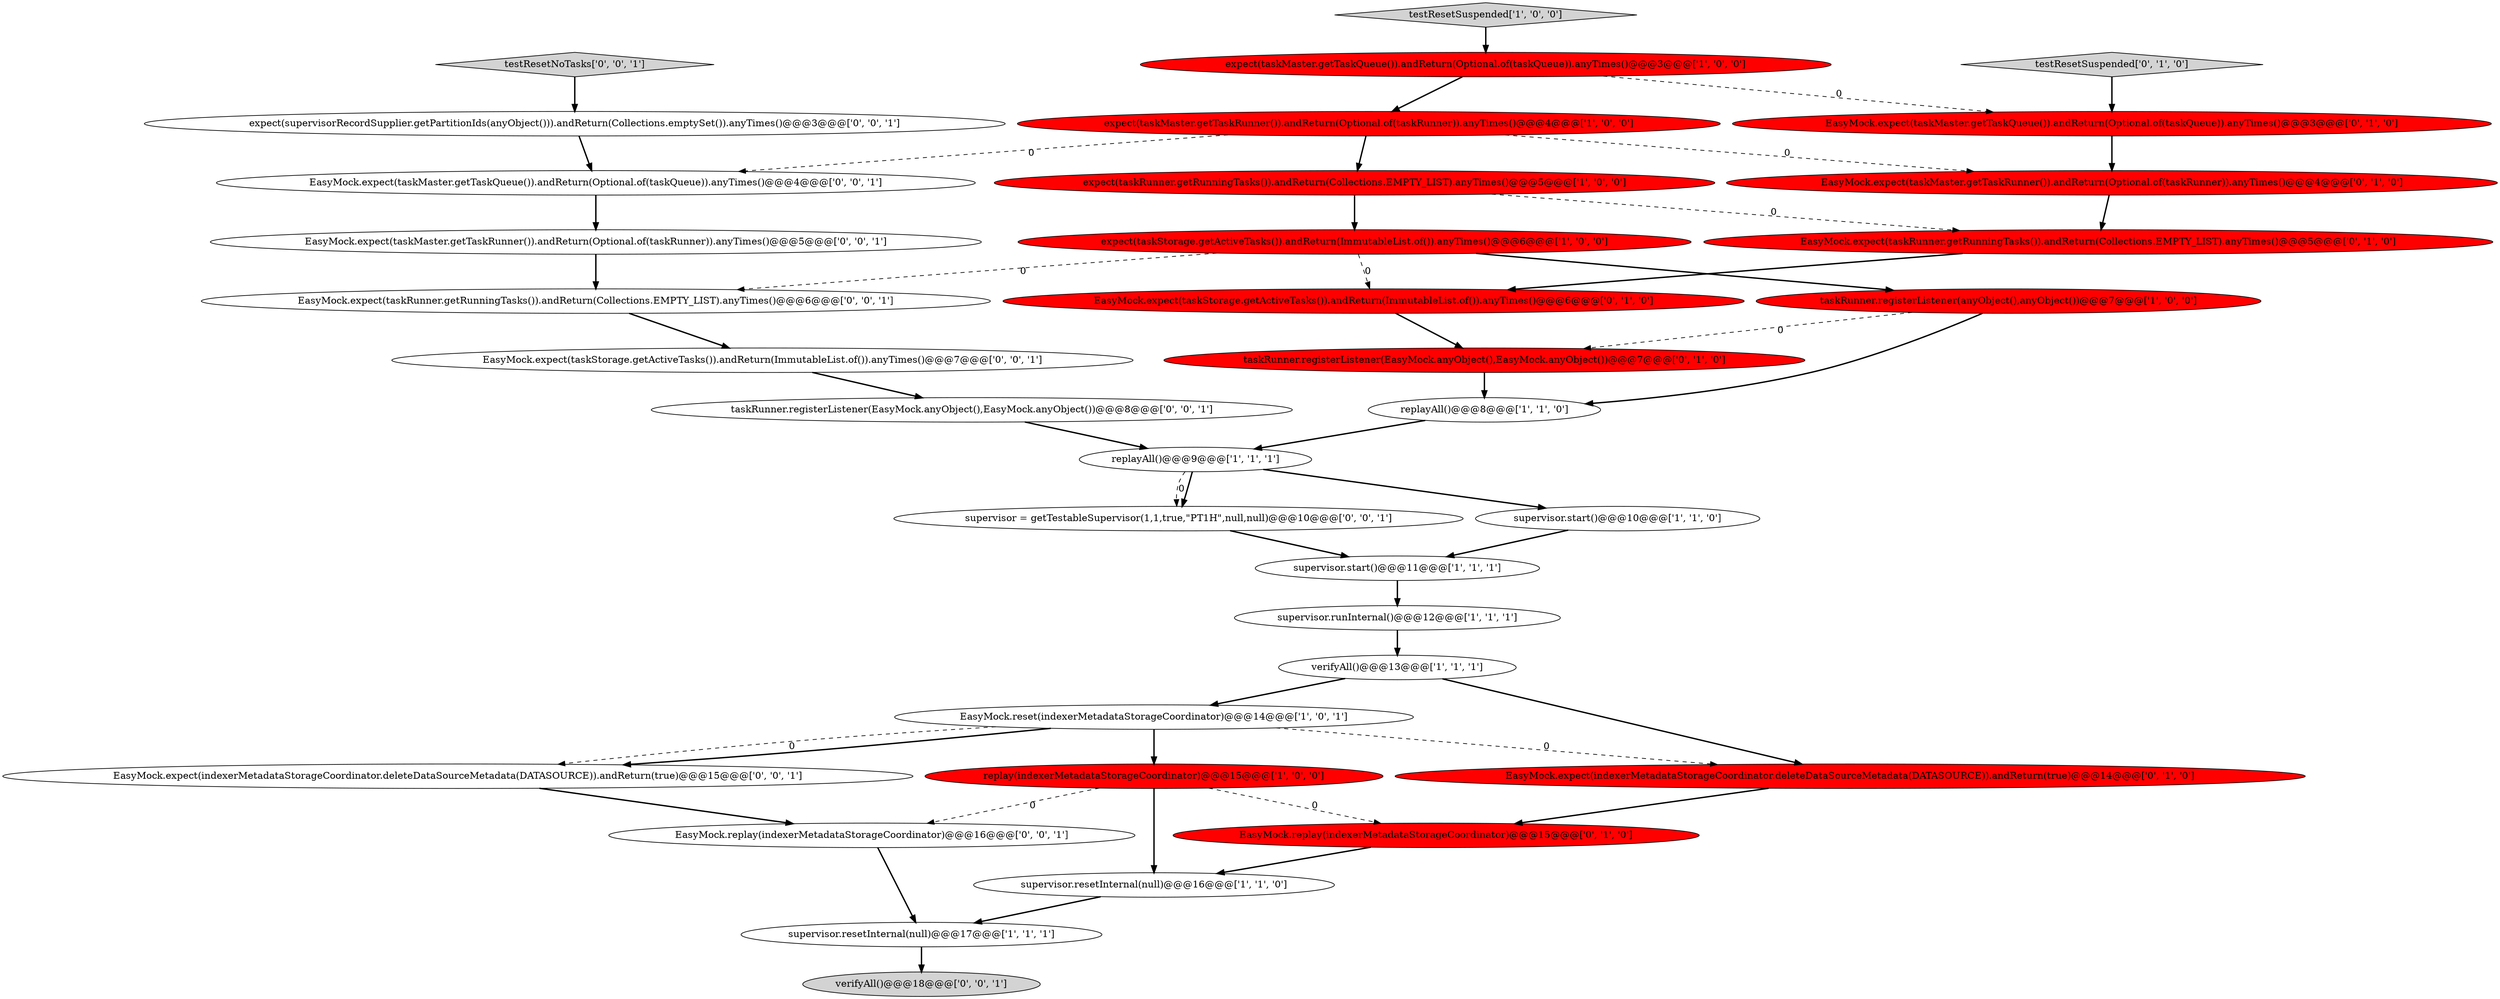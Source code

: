 digraph {
5 [style = filled, label = "supervisor.start()@@@11@@@['1', '1', '1']", fillcolor = white, shape = ellipse image = "AAA0AAABBB1BBB"];
34 [style = filled, label = "supervisor = getTestableSupervisor(1,1,true,\"PT1H\",null,null)@@@10@@@['0', '0', '1']", fillcolor = white, shape = ellipse image = "AAA0AAABBB3BBB"];
12 [style = filled, label = "EasyMock.reset(indexerMetadataStorageCoordinator)@@@14@@@['1', '0', '1']", fillcolor = white, shape = ellipse image = "AAA0AAABBB1BBB"];
32 [style = filled, label = "taskRunner.registerListener(EasyMock.anyObject(),EasyMock.anyObject())@@@8@@@['0', '0', '1']", fillcolor = white, shape = ellipse image = "AAA0AAABBB3BBB"];
22 [style = filled, label = "EasyMock.expect(taskMaster.getTaskRunner()).andReturn(Optional.of(taskRunner)).anyTimes()@@@4@@@['0', '1', '0']", fillcolor = red, shape = ellipse image = "AAA1AAABBB2BBB"];
13 [style = filled, label = "supervisor.resetInternal(null)@@@17@@@['1', '1', '1']", fillcolor = white, shape = ellipse image = "AAA0AAABBB1BBB"];
2 [style = filled, label = "supervisor.runInternal()@@@12@@@['1', '1', '1']", fillcolor = white, shape = ellipse image = "AAA0AAABBB1BBB"];
9 [style = filled, label = "testResetSuspended['1', '0', '0']", fillcolor = lightgray, shape = diamond image = "AAA0AAABBB1BBB"];
14 [style = filled, label = "replay(indexerMetadataStorageCoordinator)@@@15@@@['1', '0', '0']", fillcolor = red, shape = ellipse image = "AAA1AAABBB1BBB"];
24 [style = filled, label = "EasyMock.expect(taskMaster.getTaskRunner()).andReturn(Optional.of(taskRunner)).anyTimes()@@@5@@@['0', '0', '1']", fillcolor = white, shape = ellipse image = "AAA0AAABBB3BBB"];
30 [style = filled, label = "verifyAll()@@@18@@@['0', '0', '1']", fillcolor = lightgray, shape = ellipse image = "AAA0AAABBB3BBB"];
23 [style = filled, label = "EasyMock.expect(taskMaster.getTaskQueue()).andReturn(Optional.of(taskQueue)).anyTimes()@@@3@@@['0', '1', '0']", fillcolor = red, shape = ellipse image = "AAA1AAABBB2BBB"];
8 [style = filled, label = "verifyAll()@@@13@@@['1', '1', '1']", fillcolor = white, shape = ellipse image = "AAA0AAABBB1BBB"];
28 [style = filled, label = "EasyMock.expect(taskStorage.getActiveTasks()).andReturn(ImmutableList.of()).anyTimes()@@@7@@@['0', '0', '1']", fillcolor = white, shape = ellipse image = "AAA0AAABBB3BBB"];
0 [style = filled, label = "supervisor.start()@@@10@@@['1', '1', '0']", fillcolor = white, shape = ellipse image = "AAA0AAABBB1BBB"];
1 [style = filled, label = "replayAll()@@@8@@@['1', '1', '0']", fillcolor = white, shape = ellipse image = "AAA0AAABBB1BBB"];
21 [style = filled, label = "EasyMock.expect(taskStorage.getActiveTasks()).andReturn(ImmutableList.of()).anyTimes()@@@6@@@['0', '1', '0']", fillcolor = red, shape = ellipse image = "AAA1AAABBB2BBB"];
29 [style = filled, label = "expect(supervisorRecordSupplier.getPartitionIds(anyObject())).andReturn(Collections.emptySet()).anyTimes()@@@3@@@['0', '0', '1']", fillcolor = white, shape = ellipse image = "AAA0AAABBB3BBB"];
31 [style = filled, label = "EasyMock.expect(taskRunner.getRunningTasks()).andReturn(Collections.EMPTY_LIST).anyTimes()@@@6@@@['0', '0', '1']", fillcolor = white, shape = ellipse image = "AAA0AAABBB3BBB"];
19 [style = filled, label = "EasyMock.expect(indexerMetadataStorageCoordinator.deleteDataSourceMetadata(DATASOURCE)).andReturn(true)@@@14@@@['0', '1', '0']", fillcolor = red, shape = ellipse image = "AAA1AAABBB2BBB"];
16 [style = filled, label = "taskRunner.registerListener(EasyMock.anyObject(),EasyMock.anyObject())@@@7@@@['0', '1', '0']", fillcolor = red, shape = ellipse image = "AAA1AAABBB2BBB"];
33 [style = filled, label = "EasyMock.expect(taskMaster.getTaskQueue()).andReturn(Optional.of(taskQueue)).anyTimes()@@@4@@@['0', '0', '1']", fillcolor = white, shape = ellipse image = "AAA0AAABBB3BBB"];
11 [style = filled, label = "taskRunner.registerListener(anyObject(),anyObject())@@@7@@@['1', '0', '0']", fillcolor = red, shape = ellipse image = "AAA1AAABBB1BBB"];
25 [style = filled, label = "testResetNoTasks['0', '0', '1']", fillcolor = lightgray, shape = diamond image = "AAA0AAABBB3BBB"];
27 [style = filled, label = "EasyMock.replay(indexerMetadataStorageCoordinator)@@@16@@@['0', '0', '1']", fillcolor = white, shape = ellipse image = "AAA0AAABBB3BBB"];
7 [style = filled, label = "expect(taskStorage.getActiveTasks()).andReturn(ImmutableList.of()).anyTimes()@@@6@@@['1', '0', '0']", fillcolor = red, shape = ellipse image = "AAA1AAABBB1BBB"];
18 [style = filled, label = "EasyMock.expect(taskRunner.getRunningTasks()).andReturn(Collections.EMPTY_LIST).anyTimes()@@@5@@@['0', '1', '0']", fillcolor = red, shape = ellipse image = "AAA1AAABBB2BBB"];
26 [style = filled, label = "EasyMock.expect(indexerMetadataStorageCoordinator.deleteDataSourceMetadata(DATASOURCE)).andReturn(true)@@@15@@@['0', '0', '1']", fillcolor = white, shape = ellipse image = "AAA0AAABBB3BBB"];
15 [style = filled, label = "supervisor.resetInternal(null)@@@16@@@['1', '1', '0']", fillcolor = white, shape = ellipse image = "AAA0AAABBB1BBB"];
20 [style = filled, label = "testResetSuspended['0', '1', '0']", fillcolor = lightgray, shape = diamond image = "AAA0AAABBB2BBB"];
3 [style = filled, label = "replayAll()@@@9@@@['1', '1', '1']", fillcolor = white, shape = ellipse image = "AAA0AAABBB1BBB"];
4 [style = filled, label = "expect(taskMaster.getTaskRunner()).andReturn(Optional.of(taskRunner)).anyTimes()@@@4@@@['1', '0', '0']", fillcolor = red, shape = ellipse image = "AAA1AAABBB1BBB"];
6 [style = filled, label = "expect(taskMaster.getTaskQueue()).andReturn(Optional.of(taskQueue)).anyTimes()@@@3@@@['1', '0', '0']", fillcolor = red, shape = ellipse image = "AAA1AAABBB1BBB"];
10 [style = filled, label = "expect(taskRunner.getRunningTasks()).andReturn(Collections.EMPTY_LIST).anyTimes()@@@5@@@['1', '0', '0']", fillcolor = red, shape = ellipse image = "AAA1AAABBB1BBB"];
17 [style = filled, label = "EasyMock.replay(indexerMetadataStorageCoordinator)@@@15@@@['0', '1', '0']", fillcolor = red, shape = ellipse image = "AAA1AAABBB2BBB"];
27->13 [style = bold, label=""];
4->10 [style = bold, label=""];
15->13 [style = bold, label=""];
7->11 [style = bold, label=""];
7->21 [style = dashed, label="0"];
7->31 [style = dashed, label="0"];
11->1 [style = bold, label=""];
11->16 [style = dashed, label="0"];
34->5 [style = bold, label=""];
8->19 [style = bold, label=""];
1->3 [style = bold, label=""];
19->17 [style = bold, label=""];
12->26 [style = bold, label=""];
13->30 [style = bold, label=""];
25->29 [style = bold, label=""];
4->22 [style = dashed, label="0"];
14->27 [style = dashed, label="0"];
10->7 [style = bold, label=""];
4->33 [style = dashed, label="0"];
3->0 [style = bold, label=""];
9->6 [style = bold, label=""];
28->32 [style = bold, label=""];
10->18 [style = dashed, label="0"];
3->34 [style = bold, label=""];
12->26 [style = dashed, label="0"];
6->4 [style = bold, label=""];
26->27 [style = bold, label=""];
5->2 [style = bold, label=""];
22->18 [style = bold, label=""];
29->33 [style = bold, label=""];
23->22 [style = bold, label=""];
3->34 [style = dashed, label="0"];
20->23 [style = bold, label=""];
12->19 [style = dashed, label="0"];
16->1 [style = bold, label=""];
24->31 [style = bold, label=""];
33->24 [style = bold, label=""];
12->14 [style = bold, label=""];
17->15 [style = bold, label=""];
21->16 [style = bold, label=""];
14->17 [style = dashed, label="0"];
14->15 [style = bold, label=""];
31->28 [style = bold, label=""];
18->21 [style = bold, label=""];
32->3 [style = bold, label=""];
8->12 [style = bold, label=""];
6->23 [style = dashed, label="0"];
2->8 [style = bold, label=""];
0->5 [style = bold, label=""];
}
